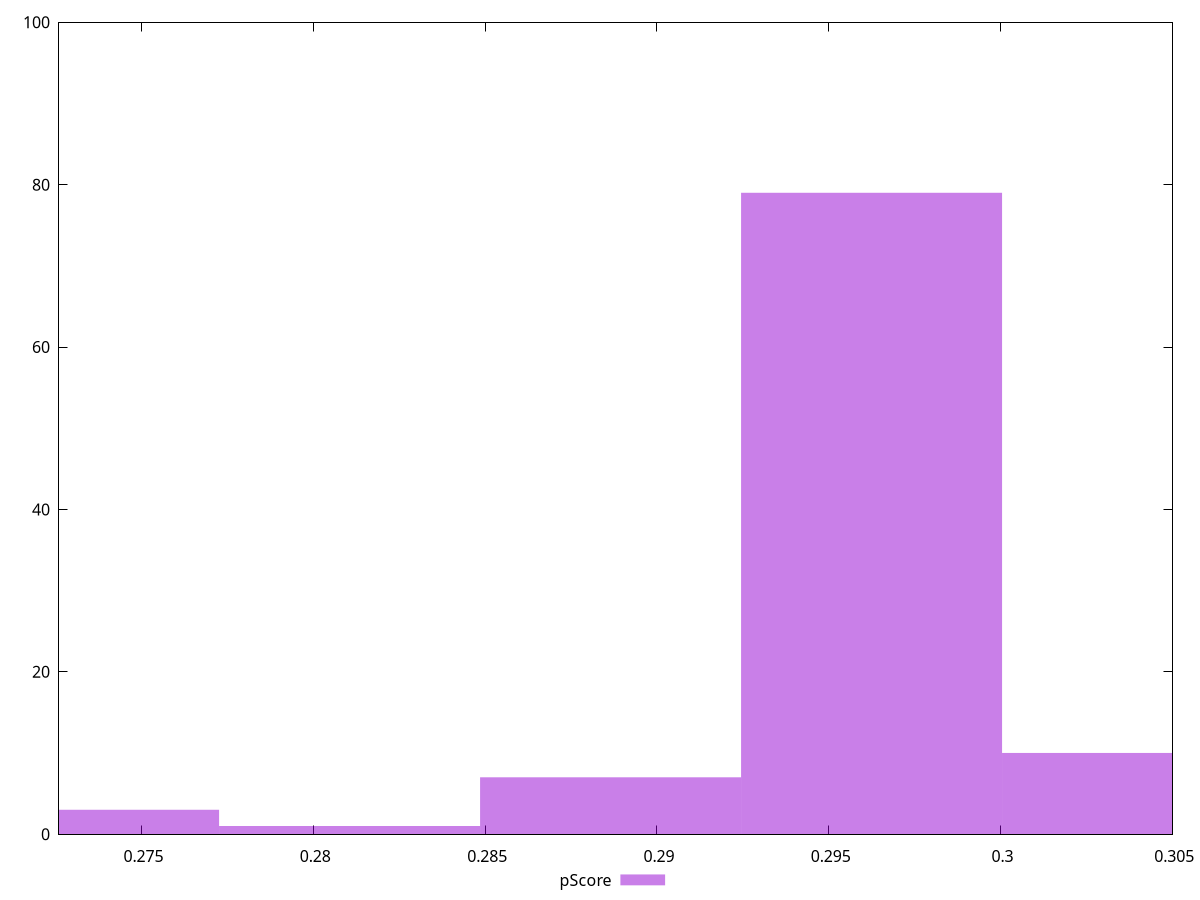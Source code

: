 reset

$pScore <<EOF
0.29624599720397093 79
0.2886499459936127 7
0.30384204841432916 10
0.28105389478325443 1
0.2734578435728962 3
EOF

set key outside below
set boxwidth 0.007596051210358229
set xrange [0.27259669775790657:0.30500424920648617]
set yrange [0:100]
set trange [0:100]
set style fill transparent solid 0.5 noborder
set terminal svg size 640, 490 enhanced background rgb 'white'
set output "reports/report_00033_2021-03-01T14-23-16.841Z/interactive/samples/astro-inner/pScore/histogram.svg"

plot $pScore title "pScore" with boxes

reset
